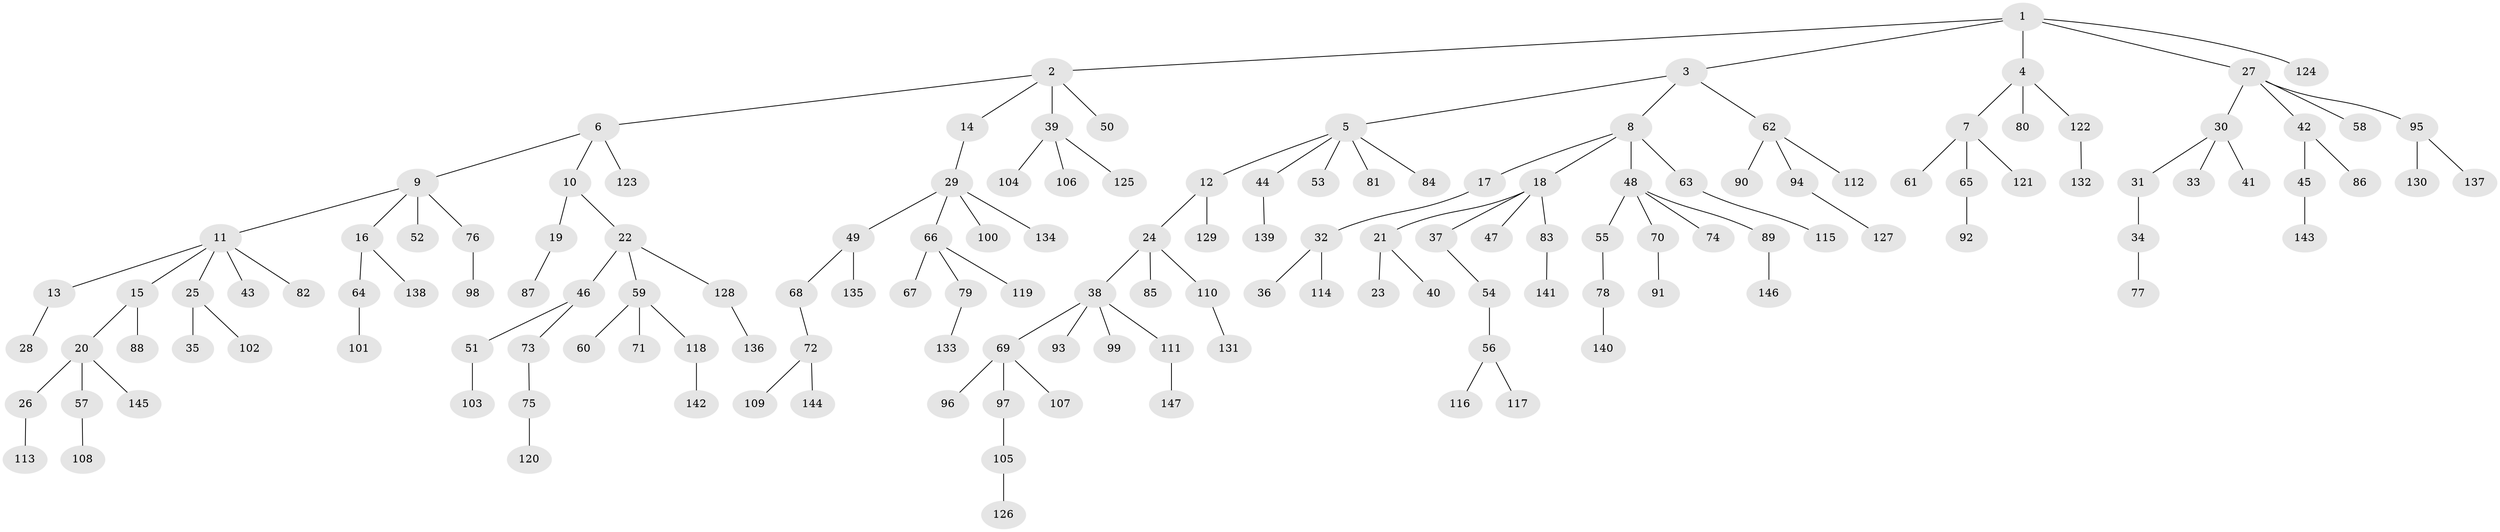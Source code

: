 // coarse degree distribution, {4: 0.045454545454545456, 2: 0.20454545454545456, 1: 0.6477272727272727, 5: 0.03409090909090909, 3: 0.011363636363636364, 10: 0.011363636363636364, 9: 0.011363636363636364, 11: 0.022727272727272728, 6: 0.011363636363636364}
// Generated by graph-tools (version 1.1) at 2025/56/03/04/25 21:56:59]
// undirected, 147 vertices, 146 edges
graph export_dot {
graph [start="1"]
  node [color=gray90,style=filled];
  1;
  2;
  3;
  4;
  5;
  6;
  7;
  8;
  9;
  10;
  11;
  12;
  13;
  14;
  15;
  16;
  17;
  18;
  19;
  20;
  21;
  22;
  23;
  24;
  25;
  26;
  27;
  28;
  29;
  30;
  31;
  32;
  33;
  34;
  35;
  36;
  37;
  38;
  39;
  40;
  41;
  42;
  43;
  44;
  45;
  46;
  47;
  48;
  49;
  50;
  51;
  52;
  53;
  54;
  55;
  56;
  57;
  58;
  59;
  60;
  61;
  62;
  63;
  64;
  65;
  66;
  67;
  68;
  69;
  70;
  71;
  72;
  73;
  74;
  75;
  76;
  77;
  78;
  79;
  80;
  81;
  82;
  83;
  84;
  85;
  86;
  87;
  88;
  89;
  90;
  91;
  92;
  93;
  94;
  95;
  96;
  97;
  98;
  99;
  100;
  101;
  102;
  103;
  104;
  105;
  106;
  107;
  108;
  109;
  110;
  111;
  112;
  113;
  114;
  115;
  116;
  117;
  118;
  119;
  120;
  121;
  122;
  123;
  124;
  125;
  126;
  127;
  128;
  129;
  130;
  131;
  132;
  133;
  134;
  135;
  136;
  137;
  138;
  139;
  140;
  141;
  142;
  143;
  144;
  145;
  146;
  147;
  1 -- 2;
  1 -- 3;
  1 -- 4;
  1 -- 27;
  1 -- 124;
  2 -- 6;
  2 -- 14;
  2 -- 39;
  2 -- 50;
  3 -- 5;
  3 -- 8;
  3 -- 62;
  4 -- 7;
  4 -- 80;
  4 -- 122;
  5 -- 12;
  5 -- 44;
  5 -- 53;
  5 -- 81;
  5 -- 84;
  6 -- 9;
  6 -- 10;
  6 -- 123;
  7 -- 61;
  7 -- 65;
  7 -- 121;
  8 -- 17;
  8 -- 18;
  8 -- 48;
  8 -- 63;
  9 -- 11;
  9 -- 16;
  9 -- 52;
  9 -- 76;
  10 -- 19;
  10 -- 22;
  11 -- 13;
  11 -- 15;
  11 -- 25;
  11 -- 43;
  11 -- 82;
  12 -- 24;
  12 -- 129;
  13 -- 28;
  14 -- 29;
  15 -- 20;
  15 -- 88;
  16 -- 64;
  16 -- 138;
  17 -- 32;
  18 -- 21;
  18 -- 37;
  18 -- 47;
  18 -- 83;
  19 -- 87;
  20 -- 26;
  20 -- 57;
  20 -- 145;
  21 -- 23;
  21 -- 40;
  22 -- 46;
  22 -- 59;
  22 -- 128;
  24 -- 38;
  24 -- 85;
  24 -- 110;
  25 -- 35;
  25 -- 102;
  26 -- 113;
  27 -- 30;
  27 -- 42;
  27 -- 58;
  27 -- 95;
  29 -- 49;
  29 -- 66;
  29 -- 100;
  29 -- 134;
  30 -- 31;
  30 -- 33;
  30 -- 41;
  31 -- 34;
  32 -- 36;
  32 -- 114;
  34 -- 77;
  37 -- 54;
  38 -- 69;
  38 -- 93;
  38 -- 99;
  38 -- 111;
  39 -- 104;
  39 -- 106;
  39 -- 125;
  42 -- 45;
  42 -- 86;
  44 -- 139;
  45 -- 143;
  46 -- 51;
  46 -- 73;
  48 -- 55;
  48 -- 70;
  48 -- 74;
  48 -- 89;
  49 -- 68;
  49 -- 135;
  51 -- 103;
  54 -- 56;
  55 -- 78;
  56 -- 116;
  56 -- 117;
  57 -- 108;
  59 -- 60;
  59 -- 71;
  59 -- 118;
  62 -- 90;
  62 -- 94;
  62 -- 112;
  63 -- 115;
  64 -- 101;
  65 -- 92;
  66 -- 67;
  66 -- 79;
  66 -- 119;
  68 -- 72;
  69 -- 96;
  69 -- 97;
  69 -- 107;
  70 -- 91;
  72 -- 109;
  72 -- 144;
  73 -- 75;
  75 -- 120;
  76 -- 98;
  78 -- 140;
  79 -- 133;
  83 -- 141;
  89 -- 146;
  94 -- 127;
  95 -- 130;
  95 -- 137;
  97 -- 105;
  105 -- 126;
  110 -- 131;
  111 -- 147;
  118 -- 142;
  122 -- 132;
  128 -- 136;
}
